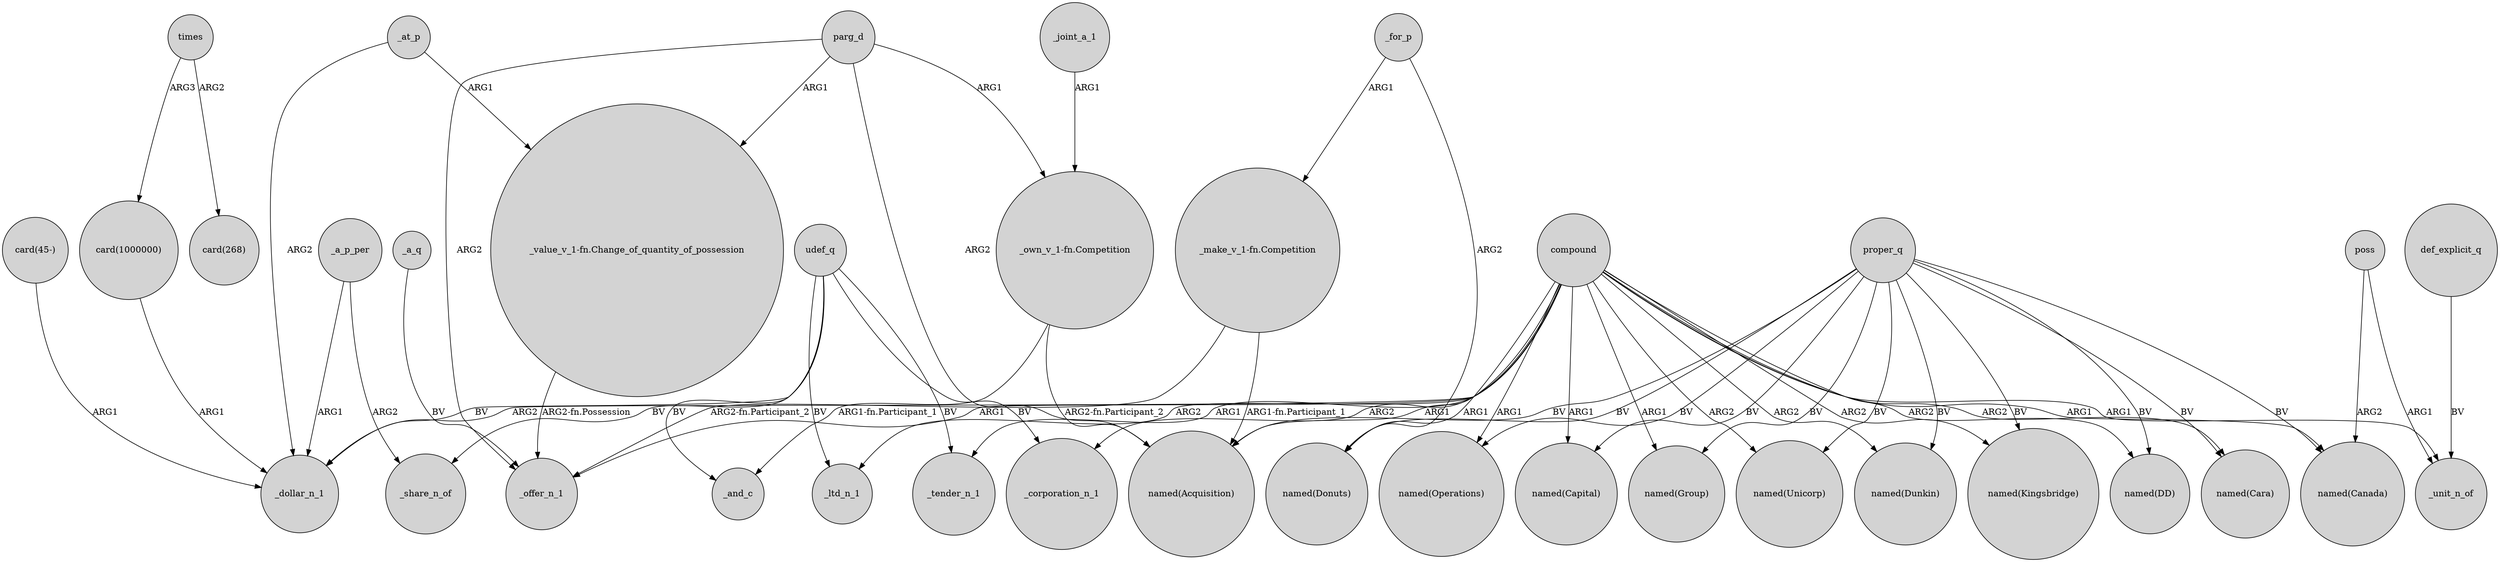 digraph {
	node [shape=circle style=filled]
	"_make_v_1-fn.Competition" -> "named(Acquisition)" [label="ARG1-fn.Participant_1"]
	"card(45-)" -> _dollar_n_1 [label=ARG1]
	compound -> "named(DD)" [label=ARG2]
	parg_d -> _offer_n_1 [label=ARG2]
	compound -> "named(Donuts)" [label=ARG1]
	parg_d -> "_own_v_1-fn.Competition" [label=ARG1]
	parg_d -> "_value_v_1-fn.Change_of_quantity_of_possession" [label=ARG1]
	parg_d -> "named(Acquisition)" [label=ARG2]
	proper_q -> "named(Capital)" [label=BV]
	compound -> "named(Group)" [label=ARG1]
	proper_q -> "named(Unicorp)" [label=BV]
	"_own_v_1-fn.Competition" -> "named(Acquisition)" [label="ARG2-fn.Participant_2"]
	proper_q -> "named(Dunkin)" [label=BV]
	times -> "card(1000000)" [label=ARG3]
	compound -> "named(Kingsbridge)" [label=ARG2]
	compound -> _dollar_n_1 [label=ARG2]
	udef_q -> _and_c [label=BV]
	proper_q -> "named(Group)" [label=BV]
	proper_q -> "named(DD)" [label=BV]
	"_value_v_1-fn.Change_of_quantity_of_possession" -> _offer_n_1 [label="ARG2-fn.Possession"]
	compound -> _offer_n_1 [label=ARG1]
	"_make_v_1-fn.Competition" -> _offer_n_1 [label="ARG2-fn.Participant_2"]
	_joint_a_1 -> "_own_v_1-fn.Competition" [label=ARG1]
	_at_p -> _dollar_n_1 [label=ARG2]
	def_explicit_q -> _unit_n_of [label=BV]
	udef_q -> _tender_n_1 [label=BV]
	_a_p_per -> _share_n_of [label=ARG2]
	times -> "card(268)" [label=ARG2]
	compound -> "named(Dunkin)" [label=ARG2]
	"_own_v_1-fn.Competition" -> _and_c [label="ARG1-fn.Participant_1"]
	udef_q -> _share_n_of [label=BV]
	_for_p -> "named(Donuts)" [label=ARG2]
	udef_q -> _dollar_n_1 [label=BV]
	compound -> "named(Acquisition)" [label=ARG1]
	"card(1000000)" -> _dollar_n_1 [label=ARG1]
	proper_q -> "named(Kingsbridge)" [label=BV]
	compound -> "named(Canada)" [label=ARG1]
	_a_p_per -> _dollar_n_1 [label=ARG1]
	_at_p -> "_value_v_1-fn.Change_of_quantity_of_possession" [label=ARG1]
	compound -> "named(Cara)" [label=ARG2]
	compound -> _ltd_n_1 [label=ARG2]
	proper_q -> "named(Canada)" [label=BV]
	compound -> _corporation_n_1 [label=ARG2]
	udef_q -> _corporation_n_1 [label=BV]
	proper_q -> "named(Acquisition)" [label=BV]
	_a_q -> _offer_n_1 [label=BV]
	compound -> "named(Unicorp)" [label=ARG2]
	_for_p -> "_make_v_1-fn.Competition" [label=ARG1]
	poss -> _unit_n_of [label=ARG1]
	compound -> _unit_n_of [label=ARG1]
	compound -> "named(Operations)" [label=ARG1]
	proper_q -> "named(Cara)" [label=BV]
	poss -> "named(Canada)" [label=ARG2]
	compound -> _tender_n_1 [label=ARG1]
	udef_q -> _ltd_n_1 [label=BV]
	compound -> "named(Capital)" [label=ARG1]
	proper_q -> "named(Operations)" [label=BV]
	proper_q -> "named(Donuts)" [label=BV]
}
